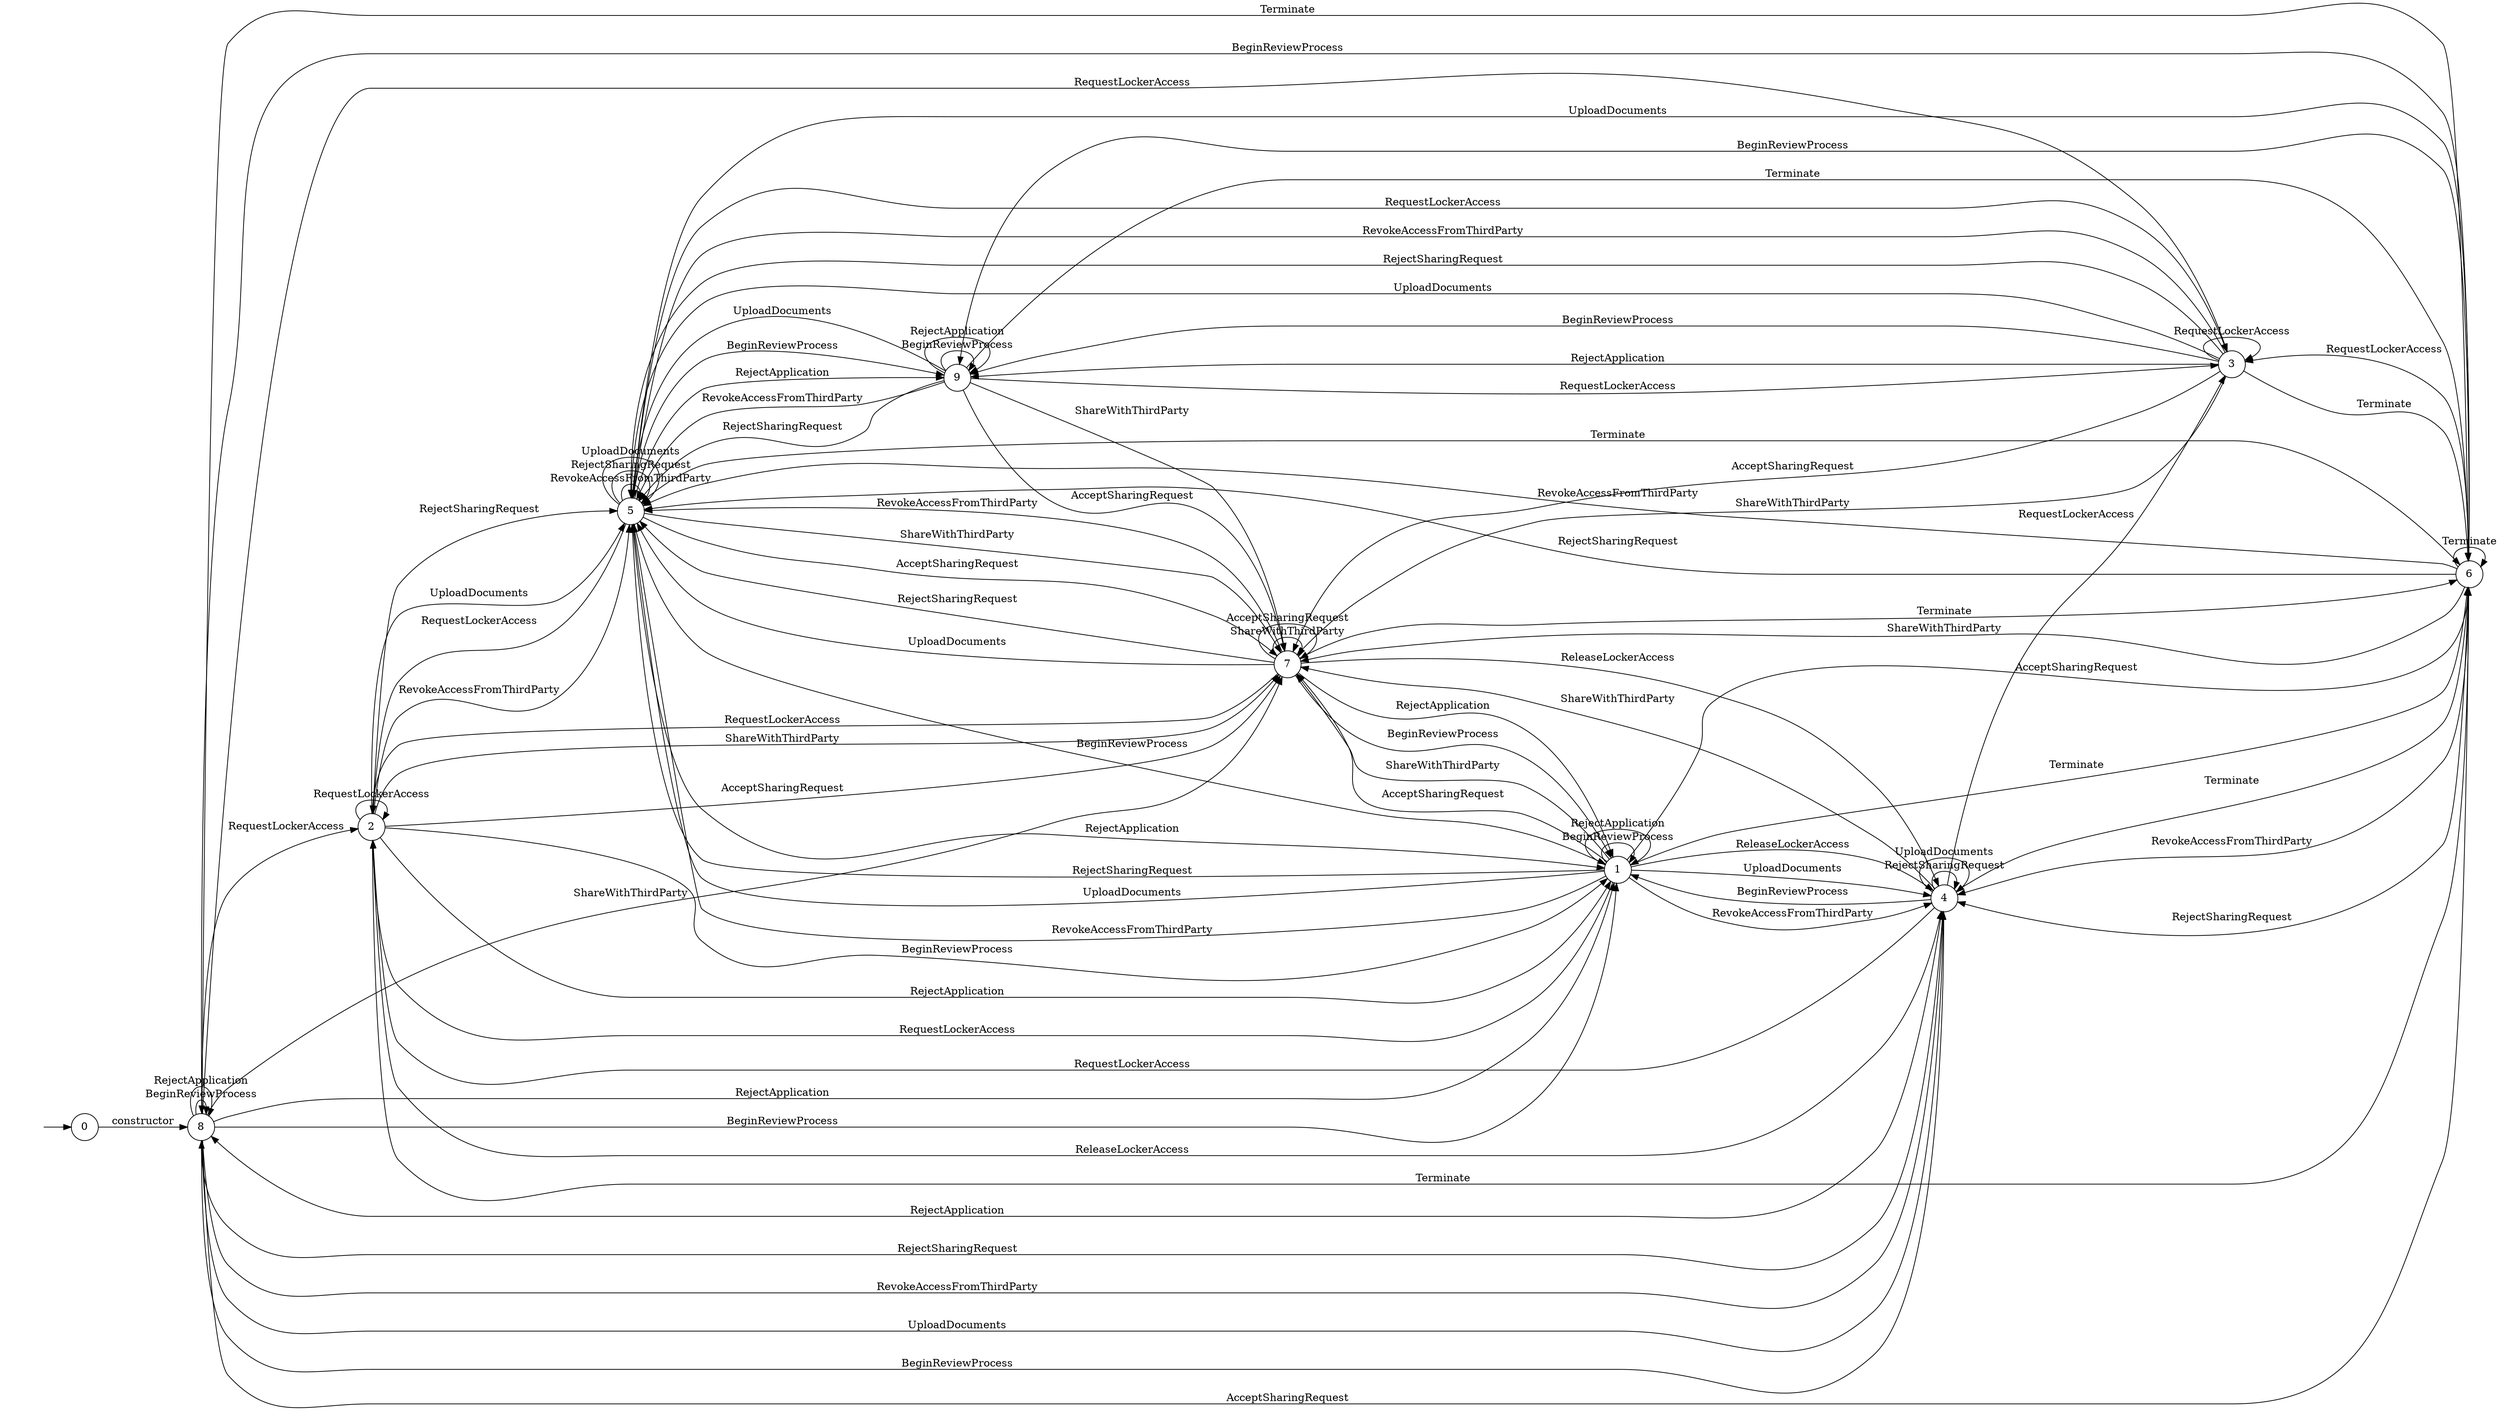 digraph "Dapp-Automata-data/fuzzer/testnetdata-model-rq1/DigitalLocker/FSM-9" {
	graph [rankdir=LR]
	"" [label="" shape=plaintext]
	2 [label=2 shape=circle]
	5 [label=5 shape=circle]
	6 [label=6 shape=circle]
	4 [label=4 shape=circle]
	8 [label=8 shape=circle]
	3 [label=3 shape=circle]
	1 [label=1 shape=circle]
	7 [label=7 shape=circle]
	0 [label=0 shape=circle]
	9 [label=9 shape=circle]
	"" -> 0 [label=""]
	0 -> 8 [label=constructor]
	8 -> 1 [label=BeginReviewProcess]
	8 -> 8 [label=BeginReviewProcess]
	8 -> 2 [label=RequestLockerAccess]
	8 -> 3 [label=RequestLockerAccess]
	8 -> 7 [label=ShareWithThirdParty]
	8 -> 4 [label=RevokeAccessFromThirdParty]
	8 -> 6 [label=AcceptSharingRequest]
	8 -> 4 [label=RejectSharingRequest]
	8 -> 4 [label=UploadDocuments]
	8 -> 6 [label=Terminate]
	8 -> 1 [label=RejectApplication]
	8 -> 8 [label=RejectApplication]
	6 -> 8 [label=BeginReviewProcess]
	6 -> 9 [label=BeginReviewProcess]
	6 -> 3 [label=RequestLockerAccess]
	6 -> 7 [label=ShareWithThirdParty]
	6 -> 4 [label=RevokeAccessFromThirdParty]
	6 -> 5 [label=RevokeAccessFromThirdParty]
	6 -> 4 [label=RejectSharingRequest]
	6 -> 5 [label=RejectSharingRequest]
	6 -> 5 [label=UploadDocuments]
	6 -> 6 [label=Terminate]
	5 -> 1 [label=BeginReviewProcess]
	5 -> 9 [label=BeginReviewProcess]
	5 -> 2 [label=RequestLockerAccess]
	5 -> 3 [label=RequestLockerAccess]
	5 -> 7 [label=ShareWithThirdParty]
	5 -> 5 [label=RevokeAccessFromThirdParty]
	5 -> 7 [label=AcceptSharingRequest]
	5 -> 5 [label=RejectSharingRequest]
	5 -> 5 [label=UploadDocuments]
	5 -> 6 [label=Terminate]
	5 -> 1 [label=RejectApplication]
	5 -> 9 [label=RejectApplication]
	4 -> 1 [label=BeginReviewProcess]
	4 -> 8 [label=BeginReviewProcess]
	4 -> 2 [label=RequestLockerAccess]
	4 -> 3 [label=RequestLockerAccess]
	4 -> 7 [label=ShareWithThirdParty]
	4 -> 4 [label=RejectSharingRequest]
	4 -> 4 [label=UploadDocuments]
	4 -> 6 [label=Terminate]
	4 -> 8 [label=RejectApplication]
	7 -> 1 [label=BeginReviewProcess]
	7 -> 2 [label=RequestLockerAccess]
	7 -> 7 [label=ShareWithThirdParty]
	7 -> 5 [label=RevokeAccessFromThirdParty]
	7 -> 7 [label=AcceptSharingRequest]
	7 -> 5 [label=RejectSharingRequest]
	7 -> 5 [label=UploadDocuments]
	7 -> 6 [label=Terminate]
	7 -> 1 [label=RejectApplication]
	7 -> 4 [label=ReleaseLockerAccess]
	3 -> 9 [label=BeginReviewProcess]
	3 -> 3 [label=RequestLockerAccess]
	3 -> 7 [label=ShareWithThirdParty]
	3 -> 5 [label=RevokeAccessFromThirdParty]
	3 -> 7 [label=AcceptSharingRequest]
	3 -> 5 [label=RejectSharingRequest]
	3 -> 5 [label=UploadDocuments]
	3 -> 6 [label=Terminate]
	3 -> 9 [label=RejectApplication]
	2 -> 1 [label=BeginReviewProcess]
	2 -> 2 [label=RequestLockerAccess]
	2 -> 7 [label=ShareWithThirdParty]
	2 -> 5 [label=RevokeAccessFromThirdParty]
	2 -> 7 [label=AcceptSharingRequest]
	2 -> 5 [label=RejectSharingRequest]
	2 -> 5 [label=UploadDocuments]
	2 -> 6 [label=Terminate]
	2 -> 1 [label=RejectApplication]
	2 -> 4 [label=ReleaseLockerAccess]
	9 -> 9 [label=BeginReviewProcess]
	9 -> 3 [label=RequestLockerAccess]
	9 -> 7 [label=ShareWithThirdParty]
	9 -> 5 [label=RevokeAccessFromThirdParty]
	9 -> 7 [label=AcceptSharingRequest]
	9 -> 5 [label=RejectSharingRequest]
	9 -> 5 [label=UploadDocuments]
	9 -> 6 [label=Terminate]
	9 -> 9 [label=RejectApplication]
	1 -> 1 [label=BeginReviewProcess]
	1 -> 2 [label=RequestLockerAccess]
	1 -> 7 [label=ShareWithThirdParty]
	1 -> 4 [label=RevokeAccessFromThirdParty]
	1 -> 5 [label=RevokeAccessFromThirdParty]
	1 -> 7 [label=AcceptSharingRequest]
	1 -> 6 [label=AcceptSharingRequest]
	1 -> 5 [label=RejectSharingRequest]
	1 -> 4 [label=UploadDocuments]
	1 -> 5 [label=UploadDocuments]
	1 -> 6 [label=Terminate]
	1 -> 1 [label=RejectApplication]
	1 -> 4 [label=ReleaseLockerAccess]
}
